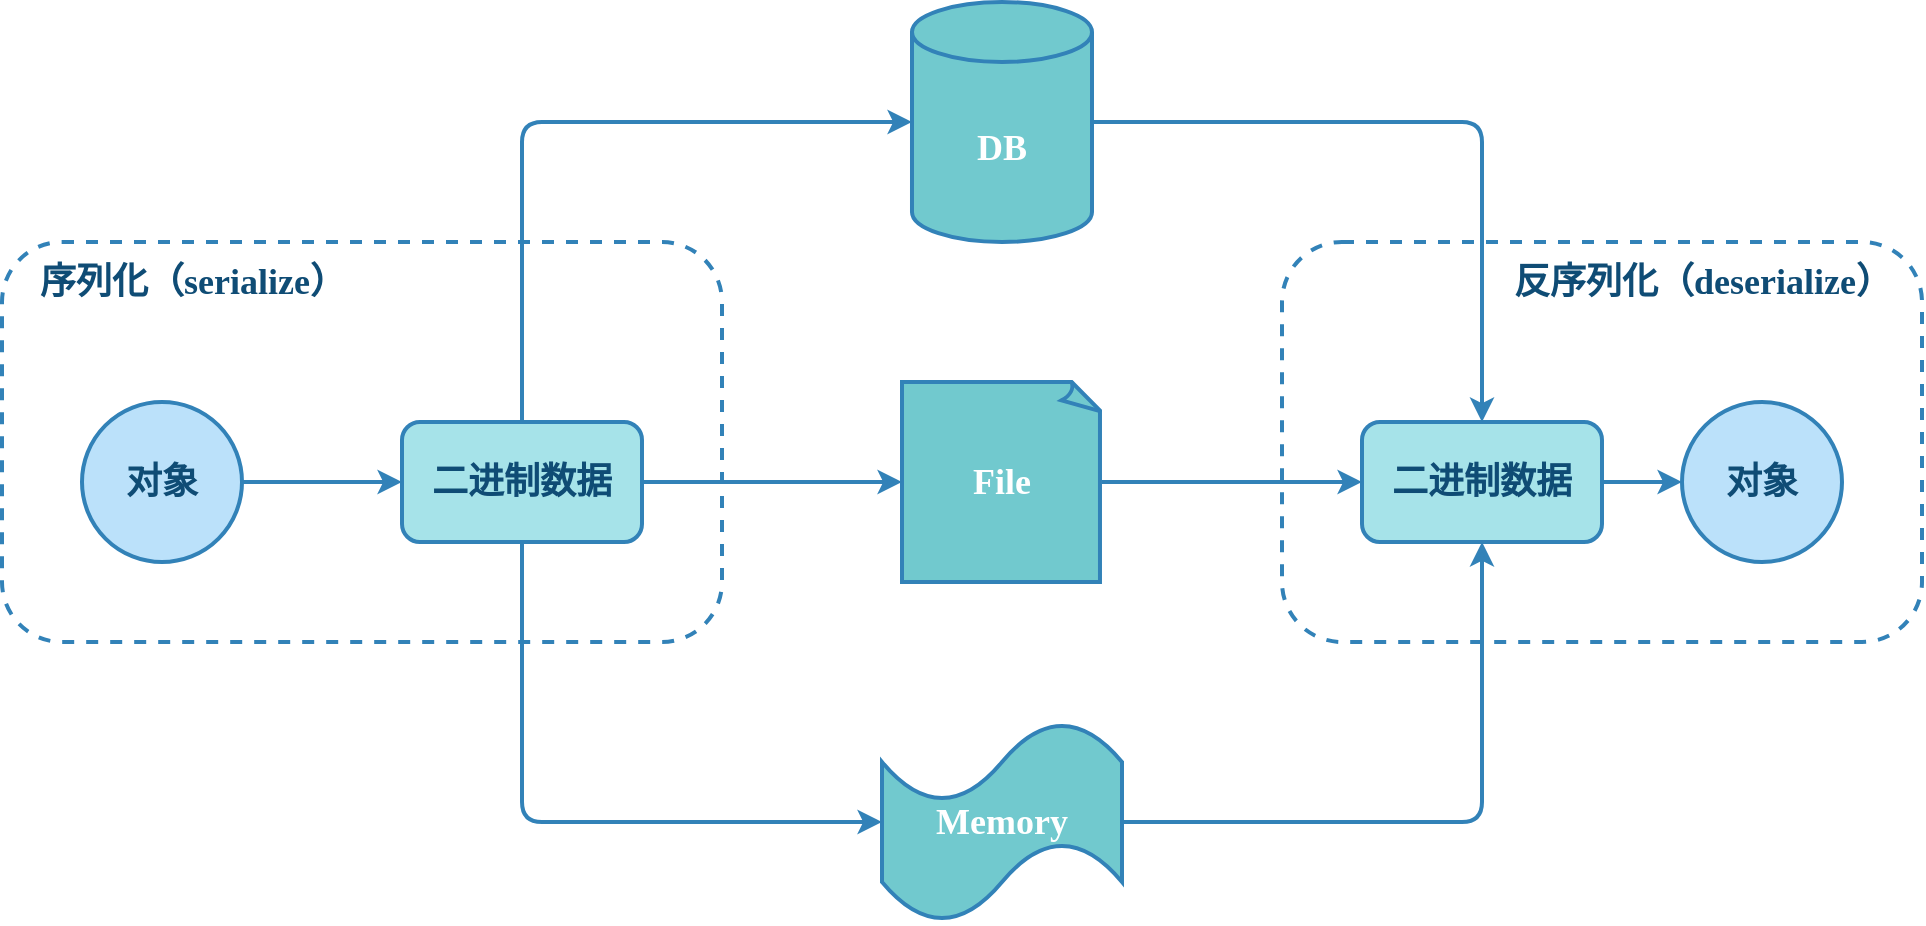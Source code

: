 <mxfile compressed="true" version="22.0.3" type="device" pages="2"><diagram id="UEkovaHShTwIanfxl2Ng" name="序列化"><mxGraphModel dx="1418" dy="11" grid="1" gridSize="10" guides="1" tooltips="1" connect="1" arrows="1" fold="1" page="1" pageScale="1" pageWidth="1169" pageHeight="827" math="0" shadow="0"><root><mxCell id="0"/><mxCell id="1" parent="0"/><mxCell id="G_IWe_fbUhCmz4sBMMST-12" value="" style="whiteSpace=wrap;html=1;fillColor=none;strokeColor=#3282B8;rounded=1;container=0;fontSize=18;fontColor=#0F4C75;fontStyle=1;strokeWidth=2;dashed=1;fontFamily=Comic Sans MS;" parent="1" vertex="1"><mxGeometry x="720" y="1120" width="320" height="200" as="geometry"/></mxCell><mxCell id="G_IWe_fbUhCmz4sBMMST-3" value="对象" style="ellipse;whiteSpace=wrap;html=1;fillColor=#BBE1FA;strokeColor=#3282B8;fontSize=18;container=0;fontColor=#0F4C75;fontStyle=1;strokeWidth=2;fontFamily=Comic Sans MS;" parent="1" vertex="1"><mxGeometry x="920" y="1200" width="80" height="80" as="geometry"/></mxCell><mxCell id="G_IWe_fbUhCmz4sBMMST-8" style="edgeStyle=orthogonalEdgeStyle;orthogonalLoop=1;jettySize=auto;html=1;exitX=1;exitY=0.5;exitDx=0;exitDy=0;entryX=0;entryY=0.5;entryDx=0;entryDy=0;curved=1;fillColor=#f5f5f5;strokeColor=#3282B8;fontSize=18;fontColor=#0F4C75;fontStyle=1;strokeWidth=2;fontFamily=Comic Sans MS;" parent="1" source="G_IWe_fbUhCmz4sBMMST-6" target="G_IWe_fbUhCmz4sBMMST-3" edge="1"><mxGeometry relative="1" as="geometry"/></mxCell><mxCell id="G_IWe_fbUhCmz4sBMMST-6" value="二进制数据" style="rounded=1;whiteSpace=wrap;html=1;fillColor=#A6E3E9;strokeColor=#3282B8;container=0;fontSize=18;fontColor=#0F4C75;fontStyle=1;strokeWidth=2;fontFamily=Comic Sans MS;" parent="1" vertex="1"><mxGeometry x="760" y="1210" width="120" height="60" as="geometry"/></mxCell><mxCell id="G_IWe_fbUhCmz4sBMMST-13" value="反序列化（deserialize）" style="text;html=1;align=center;verticalAlign=middle;resizable=0;points=[];autosize=1;strokeColor=none;fillColor=none;fontSize=18;fontStyle=1;container=0;fontColor=#0F4C75;strokeWidth=2;fontFamily=Comic Sans MS;" parent="1" vertex="1"><mxGeometry x="820" y="1120" width="220" height="40" as="geometry"/></mxCell><mxCell id="G_IWe_fbUhCmz4sBMMST-9" value="" style="whiteSpace=wrap;html=1;fillColor=none;strokeColor=#3282B8;rounded=1;container=0;fontSize=18;fontColor=#0F4C75;fontStyle=1;strokeWidth=2;dashed=1;fontFamily=Comic Sans MS;" parent="1" vertex="1"><mxGeometry x="80" y="1120" width="360" height="200" as="geometry"/></mxCell><mxCell id="G_IWe_fbUhCmz4sBMMST-2" value="对象" style="ellipse;whiteSpace=wrap;html=1;fillColor=#BBE1FA;strokeColor=#3282B8;fontSize=18;container=0;fontColor=#0F4C75;fontStyle=1;strokeWidth=2;fontFamily=Comic Sans MS;" parent="1" vertex="1"><mxGeometry x="120" y="1200" width="80" height="80" as="geometry"/></mxCell><mxCell id="G_IWe_fbUhCmz4sBMMST-4" value="二进制数据" style="rounded=1;whiteSpace=wrap;html=1;fillColor=#A6E3E9;strokeColor=#3282B8;container=0;fontSize=18;fontColor=#0F4C75;fontStyle=1;strokeWidth=2;fontFamily=Comic Sans MS;" parent="1" vertex="1"><mxGeometry x="280" y="1210" width="120" height="60" as="geometry"/></mxCell><mxCell id="G_IWe_fbUhCmz4sBMMST-7" style="edgeStyle=orthogonalEdgeStyle;orthogonalLoop=1;jettySize=auto;html=1;exitX=1;exitY=0.5;exitDx=0;exitDy=0;entryX=0;entryY=0.5;entryDx=0;entryDy=0;curved=1;fillColor=#f5f5f5;strokeColor=#3282B8;fontSize=18;fontColor=#0F4C75;fontStyle=1;strokeWidth=2;fontFamily=Comic Sans MS;" parent="1" source="G_IWe_fbUhCmz4sBMMST-2" target="G_IWe_fbUhCmz4sBMMST-4" edge="1"><mxGeometry relative="1" as="geometry"/></mxCell><mxCell id="G_IWe_fbUhCmz4sBMMST-11" value="序列化（serialize）" style="text;html=1;align=center;verticalAlign=middle;resizable=0;points=[];autosize=1;strokeColor=none;fillColor=none;fontSize=18;fontStyle=1;container=0;fontColor=#0F4C75;strokeWidth=2;fontFamily=Comic Sans MS;" parent="1" vertex="1"><mxGeometry x="80" y="1120" width="190" height="40" as="geometry"/></mxCell><mxCell id="G_IWe_fbUhCmz4sBMMST-17" value="DB" style="shape=cylinder3;whiteSpace=wrap;html=1;boundedLbl=1;backgroundOutline=1;size=15;fontSize=18;fontStyle=1;aspect=fixed;fillColor=#71C9CE;fontColor=#FFFFFF;strokeColor=#3282B8;container=0;strokeWidth=2;fontFamily=Comic Sans MS;" parent="1" vertex="1"><mxGeometry x="535" y="1000" width="90" height="120" as="geometry"/></mxCell><mxCell id="G_IWe_fbUhCmz4sBMMST-30" style="edgeStyle=orthogonalEdgeStyle;orthogonalLoop=1;jettySize=auto;html=1;exitX=1;exitY=0.5;exitDx=0;exitDy=0;exitPerimeter=0;entryX=0.5;entryY=0;entryDx=0;entryDy=0;fillColor=#f5f5f5;strokeColor=#3282B8;fontSize=18;fontColor=#0F4C75;fontStyle=1;strokeWidth=2;fontFamily=Comic Sans MS;" parent="1" source="G_IWe_fbUhCmz4sBMMST-17" target="G_IWe_fbUhCmz4sBMMST-6" edge="1"><mxGeometry relative="1" as="geometry"/></mxCell><mxCell id="G_IWe_fbUhCmz4sBMMST-25" style="edgeStyle=orthogonalEdgeStyle;orthogonalLoop=1;jettySize=auto;html=1;exitX=0.5;exitY=0;exitDx=0;exitDy=0;entryX=0;entryY=0.5;entryDx=0;entryDy=0;entryPerimeter=0;fillColor=#f5f5f5;strokeColor=#3282B8;fontSize=18;fontColor=#0F4C75;fontStyle=1;strokeWidth=2;fontFamily=Comic Sans MS;" parent="1" source="G_IWe_fbUhCmz4sBMMST-4" target="G_IWe_fbUhCmz4sBMMST-17" edge="1"><mxGeometry relative="1" as="geometry"/></mxCell><mxCell id="G_IWe_fbUhCmz4sBMMST-19" value="Memory" style="shape=tape;whiteSpace=wrap;html=1;fontSize=18;fillColor=#71C9CE;fontColor=#FFFFFF;strokeColor=#3282B8;container=0;fontStyle=1;strokeWidth=2;fontFamily=Comic Sans MS;" parent="1" vertex="1"><mxGeometry x="520" y="1360" width="120" height="100" as="geometry"/></mxCell><mxCell id="G_IWe_fbUhCmz4sBMMST-29" style="edgeStyle=orthogonalEdgeStyle;orthogonalLoop=1;jettySize=auto;html=1;exitX=1;exitY=0.5;exitDx=0;exitDy=0;exitPerimeter=0;entryX=0.5;entryY=1;entryDx=0;entryDy=0;fillColor=#f5f5f5;strokeColor=#3282B8;fontSize=18;fontColor=#0F4C75;fontStyle=1;strokeWidth=2;fontFamily=Comic Sans MS;" parent="1" source="G_IWe_fbUhCmz4sBMMST-19" target="G_IWe_fbUhCmz4sBMMST-6" edge="1"><mxGeometry relative="1" as="geometry"/></mxCell><mxCell id="G_IWe_fbUhCmz4sBMMST-26" style="edgeStyle=orthogonalEdgeStyle;orthogonalLoop=1;jettySize=auto;html=1;entryX=0;entryY=0.5;entryDx=0;entryDy=0;entryPerimeter=0;fillColor=#f5f5f5;strokeColor=#3282B8;fontSize=18;fontColor=#0F4C75;fontStyle=1;strokeWidth=2;fontFamily=Comic Sans MS;exitX=0.5;exitY=1;exitDx=0;exitDy=0;" parent="1" source="G_IWe_fbUhCmz4sBMMST-4" target="G_IWe_fbUhCmz4sBMMST-19" edge="1"><mxGeometry relative="1" as="geometry"/></mxCell><mxCell id="G_IWe_fbUhCmz4sBMMST-18" value="File" style="whiteSpace=wrap;html=1;shape=mxgraph.basic.document;fontSize=18;fontStyle=1;fillColor=#71C9CE;fontColor=#FFFFFF;strokeColor=#3282B8;container=0;strokeWidth=2;fontFamily=Comic Sans MS;" parent="1" vertex="1"><mxGeometry x="530" y="1190" width="100" height="100" as="geometry"/></mxCell><mxCell id="G_IWe_fbUhCmz4sBMMST-28" style="edgeStyle=orthogonalEdgeStyle;orthogonalLoop=1;jettySize=auto;html=1;exitX=1;exitY=0.5;exitDx=0;exitDy=0;exitPerimeter=0;entryX=0;entryY=0.5;entryDx=0;entryDy=0;fillColor=#f5f5f5;strokeColor=#3282B8;curved=1;fontSize=18;fontColor=#0F4C75;fontStyle=1;strokeWidth=2;fontFamily=Comic Sans MS;" parent="1" source="G_IWe_fbUhCmz4sBMMST-18" target="G_IWe_fbUhCmz4sBMMST-6" edge="1"><mxGeometry relative="1" as="geometry"/></mxCell><mxCell id="G_IWe_fbUhCmz4sBMMST-27" style="edgeStyle=orthogonalEdgeStyle;orthogonalLoop=1;jettySize=auto;html=1;curved=1;fillColor=#f5f5f5;strokeColor=#3282B8;fontSize=18;fontColor=#0F4C75;fontStyle=1;strokeWidth=2;fontFamily=Comic Sans MS;" parent="1" source="G_IWe_fbUhCmz4sBMMST-4" target="G_IWe_fbUhCmz4sBMMST-18" edge="1"><mxGeometry relative="1" as="geometry"/></mxCell></root></mxGraphModel></diagram><diagram id="xwsL4GP_FkvEbKuCz3DH" name="BIO"><mxGraphModel dx="1182" dy="698" grid="1" gridSize="10" guides="1" tooltips="1" connect="1" arrows="1" fold="1" page="1" pageScale="1" pageWidth="827" pageHeight="583" math="0" shadow="0"><root><mxCell id="0"/><mxCell id="1" parent="0"/><mxCell id="8LvKZXDR-R_t_DpEKcg5-8" style="edgeStyle=orthogonalEdgeStyle;orthogonalLoop=1;jettySize=auto;html=1;exitX=1;exitY=0.5;exitDx=0;exitDy=0;entryX=0;entryY=0.5;entryDx=0;entryDy=0;fontFamily=Comic Sans MS;fontSize=18;fontColor=#0F4C75;fillColor=#f5f5f5;strokeColor=#3282B8;curved=1;strokeWidth=2;fontStyle=1" parent="1" source="8LvKZXDR-R_t_DpEKcg5-2" target="8LvKZXDR-R_t_DpEKcg5-3" edge="1"><mxGeometry relative="1" as="geometry"/></mxCell><mxCell id="8LvKZXDR-R_t_DpEKcg5-2" value="Source" style="rounded=1;whiteSpace=wrap;html=1;fontSize=18;fillColor=#CBF1F5;strokeColor=#3282B8;fontColor=#0F4C75;strokeWidth=2;fontStyle=1;fontFamily=Comic Sans MS;" parent="1" vertex="1"><mxGeometry x="80" y="240" width="120" height="40" as="geometry"/></mxCell><mxCell id="8LvKZXDR-R_t_DpEKcg5-10" style="edgeStyle=orthogonalEdgeStyle;rounded=0;orthogonalLoop=1;jettySize=auto;html=1;exitX=1;exitY=0.5;exitDx=0;exitDy=0;entryX=0;entryY=0.5;entryDx=0;entryDy=0;fontFamily=Comic Sans MS;fontSize=18;fontColor=#0F4C75;fillColor=#f5f5f5;strokeColor=#3282B8;strokeWidth=2;fontStyle=1" parent="1" source="8LvKZXDR-R_t_DpEKcg5-3" target="8LvKZXDR-R_t_DpEKcg5-4" edge="1"><mxGeometry relative="1" as="geometry"/></mxCell><mxCell id="8LvKZXDR-R_t_DpEKcg5-3" value="InputStream / Reader" style="rounded=1;whiteSpace=wrap;html=1;fontSize=18;fillColor=#A6E3E9;strokeColor=#3282B8;fontColor=#0F4C75;strokeWidth=2;fontStyle=1;fontFamily=Comic Sans MS;" parent="1" vertex="1"><mxGeometry x="280" y="240" width="240" height="40" as="geometry"/></mxCell><mxCell id="8LvKZXDR-R_t_DpEKcg5-4" value="Java App" style="rounded=1;whiteSpace=wrap;html=1;fontSize=18;fillColor=#71C9CE;strokeColor=#3282B8;fontColor=#FFFFFF;strokeWidth=2;fontStyle=1;fontFamily=Comic Sans MS;" parent="1" vertex="1"><mxGeometry x="600" y="240" width="120" height="40" as="geometry"/></mxCell><mxCell id="8LvKZXDR-R_t_DpEKcg5-12" style="edgeStyle=orthogonalEdgeStyle;rounded=0;orthogonalLoop=1;jettySize=auto;html=1;exitX=0;exitY=0.5;exitDx=0;exitDy=0;entryX=1;entryY=0.5;entryDx=0;entryDy=0;fontFamily=Comic Sans MS;fontSize=18;fontColor=#0F4C75;fillColor=#f5f5f5;strokeColor=#3282B8;strokeWidth=2;fontStyle=1" parent="1" source="8LvKZXDR-R_t_DpEKcg5-5" target="8LvKZXDR-R_t_DpEKcg5-7" edge="1"><mxGeometry relative="1" as="geometry"/></mxCell><mxCell id="8LvKZXDR-R_t_DpEKcg5-5" value="OutputStream / Writer" style="rounded=1;whiteSpace=wrap;html=1;fontSize=18;fillColor=#A6E3E9;strokeColor=#3282B8;fontColor=#0F4C75;strokeWidth=2;fontStyle=1;fontFamily=Comic Sans MS;" parent="1" vertex="1"><mxGeometry x="280" y="320" width="240" height="40" as="geometry"/></mxCell><mxCell id="8LvKZXDR-R_t_DpEKcg5-11" style="edgeStyle=orthogonalEdgeStyle;rounded=0;orthogonalLoop=1;jettySize=auto;html=1;exitX=0;exitY=0.5;exitDx=0;exitDy=0;entryX=1;entryY=0.5;entryDx=0;entryDy=0;fontFamily=Comic Sans MS;fontSize=18;fontColor=#0F4C75;fillColor=#f5f5f5;strokeColor=#3282B8;strokeWidth=2;fontStyle=1" parent="1" source="8LvKZXDR-R_t_DpEKcg5-6" target="8LvKZXDR-R_t_DpEKcg5-5" edge="1"><mxGeometry relative="1" as="geometry"/></mxCell><mxCell id="8LvKZXDR-R_t_DpEKcg5-6" value="Java App" style="rounded=1;whiteSpace=wrap;html=1;fontSize=18;fillColor=#71C9CE;strokeColor=#3282B8;fontColor=#FFFFFF;strokeWidth=2;fontStyle=1;fontFamily=Comic Sans MS;" parent="1" vertex="1"><mxGeometry x="600" y="320" width="120" height="40" as="geometry"/></mxCell><mxCell id="8LvKZXDR-R_t_DpEKcg5-7" value="Target" style="rounded=1;whiteSpace=wrap;html=1;fontSize=18;fillColor=#CBF1F5;strokeColor=#3282B8;fontColor=#0F4C75;strokeWidth=2;fontStyle=1;fontFamily=Comic Sans MS;" parent="1" vertex="1"><mxGeometry x="80" y="320" width="120" height="40" as="geometry"/></mxCell></root></mxGraphModel></diagram></mxfile>